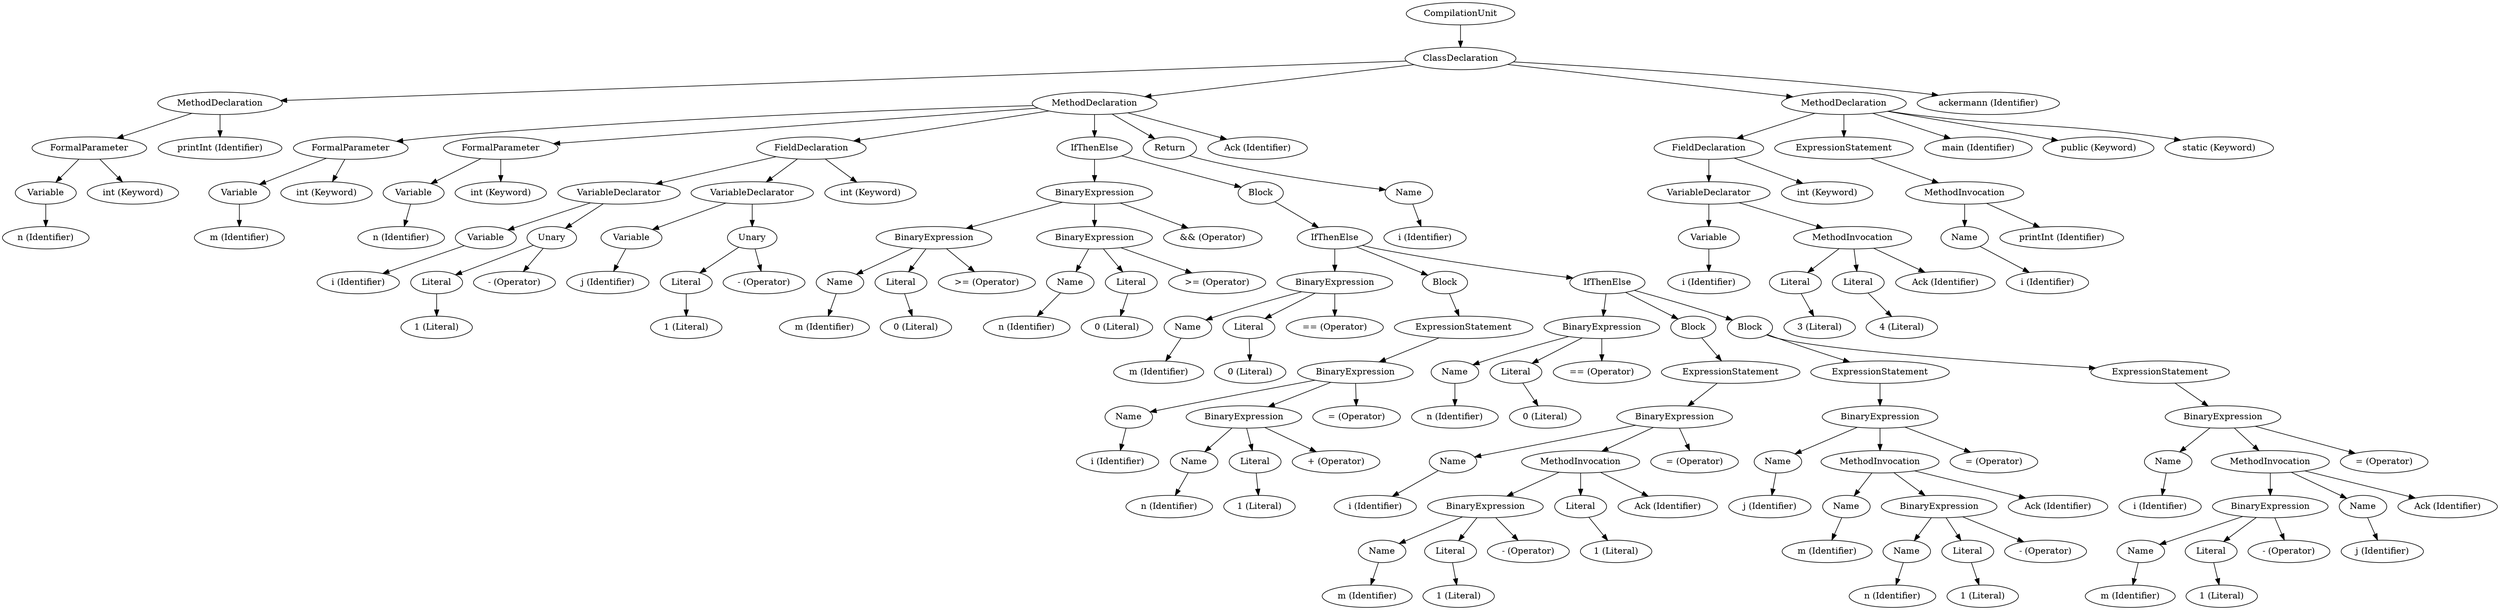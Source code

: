 digraph G {
	graph [bb="0,0,3320.2,972"];
	node [label="\N"];
	1	 [height=0.5,
		label=Variable,
		pos="55.895,666",
		width=1.1374];
	2	 [height=0.5,
		label="n (Identifier)",
		pos="55.895,594",
		width=1.5526];
	1 -> 2	 [pos="e,55.895,612.41 55.895,647.83 55.895,640.13 55.895,630.97 55.895,622.42"];
	3	 [height=0.5,
		label=FormalParameter,
		pos="145.9,738",
		width=2.022];
	3 -> 1	 [pos="e,75.639,681.8 124.11,720.57 111.99,710.88 96.776,698.7 83.793,688.32"];
	4	 [height=0.5,
		label="int (Keyword)",
		pos="175.9,666",
		width=1.6971];
	3 -> 4	 [pos="e,168.43,683.91 153.47,719.83 156.83,711.75 160.86,702.08 164.58,693.17"];
	5	 [height=0.5,
		label=MethodDeclaration,
		pos="314.9,810",
		width=2.2026];
	5 -> 3	 [pos="e,182.72,753.69 277.39,794.02 252.27,783.32 219.03,769.16 192.26,757.75"];
	6	 [height=0.5,
		label="printInt (Identifier)",
		pos="314.9,738",
		width=2.1665];
	5 -> 6	 [pos="e,314.9,756.41 314.9,791.83 314.9,784.13 314.9,774.97 314.9,766.42"];
	7	 [height=0.5,
		label=Variable,
		pos="325.9,666",
		width=1.1374];
	8	 [height=0.5,
		label="m (Identifier)",
		pos="325.9,594",
		width=1.6429];
	7 -> 8	 [pos="e,325.9,612.41 325.9,647.83 325.9,640.13 325.9,630.97 325.9,622.42"];
	9	 [height=0.5,
		label=FormalParameter,
		pos="483.9,738",
		width=2.022];
	9 -> 7	 [pos="e,354.53,679.05 448.83,722.02 423.57,710.51 389.52,694.99 363.66,683.21"];
	10	 [height=0.5,
		label="int (Keyword)",
		pos="445.9,666",
		width=1.6971];
	9 -> 10	 [pos="e,455.35,683.91 474.31,719.83 470,711.67 464.83,701.87 460.08,692.88"];
	11	 [height=0.5,
		label=Variable,
		pos="565.9,666",
		width=1.1374];
	12	 [height=0.5,
		label="n (Identifier)",
		pos="546.9,594",
		width=1.5526];
	11 -> 12	 [pos="e,551.75,612.41 561.1,647.83 559.05,640.05 556.6,630.77 554.32,622.13"];
	13	 [height=0.5,
		label=FormalParameter,
		pos="685.9,738",
		width=2.022];
	13 -> 11	 [pos="e,590.32,680.66 658.06,721.3 640.45,710.73 617.59,697.02 599.04,685.89"];
	14	 [height=0.5,
		label="int (Keyword)",
		pos="685.9,666",
		width=1.6971];
	13 -> 14	 [pos="e,685.9,684.41 685.9,719.83 685.9,712.13 685.9,702.97 685.9,694.42"];
	15	 [height=0.5,
		label=Variable,
		pos="661.9,594",
		width=1.1374];
	16	 [height=0.5,
		label="i (Identifier)",
		pos="486.9,522",
		width=1.4985];
	15 -> 16	 [pos="e,521.08,536.06 631.81,581.62 603.91,570.14 562.08,552.93 530.51,539.95"];
	17	 [height=0.5,
		label=Literal,
		pos="592.9,522",
		width=0.95686];
	18	 [height=0.5,
		label="1 (Literal)",
		pos="592.9,450",
		width=1.2999];
	17 -> 18	 [pos="e,592.9,468.41 592.9,503.83 592.9,496.13 592.9,486.97 592.9,478.42"];
	19	 [height=0.5,
		label=Unary,
		pos="752.9,594",
		width=0.9027];
	19 -> 17	 [pos="e,619.19,533.83 727.54,582.59 700.83,570.57 658.54,551.54 628.48,538.02"];
	20	 [height=0.5,
		label="- (Operator)",
		pos="698.9,522",
		width=1.4804];
	19 -> 20	 [pos="e,712.1,539.61 740.37,577.3 733.82,568.56 725.65,557.67 718.29,547.86"];
	21	 [height=0.5,
		label=VariableDeclarator,
		pos="842.9,666",
		width=2.1665];
	21 -> 15	 [pos="e,692.42,606.14 803.62,650.38 773.51,638.4 732.1,621.93 701.83,609.88"];
	21 -> 19	 [pos="e,771.44,608.84 821.11,648.57 808.53,638.51 792.62,625.78 779.32,615.14"];
	22	 [height=0.5,
		label=Variable,
		pos="860.9,594",
		width=1.1374];
	23	 [height=0.5,
		label="j (Identifier)",
		pos="823.9,522",
		width=1.4985];
	22 -> 23	 [pos="e,833.06,539.84 851.75,576.2 847.52,567.98 842.42,558.04 837.73,548.93"];
	24	 [height=0.5,
		label=Literal,
		pos="929.9,522",
		width=0.95686];
	25	 [height=0.5,
		label="1 (Literal)",
		pos="929.9,450",
		width=1.2999];
	24 -> 25	 [pos="e,929.9,468.41 929.9,503.83 929.9,496.13 929.9,486.97 929.9,478.42"];
	26	 [height=0.5,
		label=Unary,
		pos="1016.9,594",
		width=0.9027];
	26 -> 24	 [pos="e,948.32,537.25 998.44,578.73 986.22,568.61 969.99,555.18 956.39,543.92"];
	27	 [height=0.5,
		label="- (Operator)",
		pos="1035.9,522",
		width=1.4804];
	26 -> 27	 [pos="e,1031,540.41 1021.7,575.83 1023.7,568.05 1026.2,558.77 1028.5,550.13"];
	28	 [height=0.5,
		label=VariableDeclarator,
		pos="1016.9,666",
		width=2.1665];
	28 -> 22	 [pos="e,889.28,607.1 981.89,649.84 957.11,638.41 923.93,623.09 898.58,611.39"];
	28 -> 26	 [pos="e,1016.9,612.41 1016.9,647.83 1016.9,640.13 1016.9,630.97 1016.9,622.42"];
	29	 [height=0.5,
		label=FieldDeclaration,
		pos="1095.9,738",
		width=1.9318];
	29 -> 21	 [pos="e,892.23,680.04 1048.9,724.63 1007.5,712.83 946.85,695.58 902.1,682.85"];
	29 -> 28	 [pos="e,1036.1,683.52 1076.8,720.57 1066.8,711.53 1054.6,700.33 1043.7,690.44"];
	30	 [height=0.5,
		label="int (Keyword)",
		pos="1173.9,666",
		width=1.6971];
	29 -> 30	 [pos="e,1155.2,683.27 1114.8,720.57 1124.6,711.46 1136.9,700.17 1147.7,690.22"];
	31	 [height=0.5,
		label=Name,
		pos="1139.9,522",
		width=0.9027];
	32	 [height=0.5,
		label="m (Identifier)",
		pos="1119.9,450",
		width=1.6429];
	31 -> 32	 [pos="e,1124.9,468.09 1135,504.2 1132.8,496.3 1130.1,486.81 1127.7,478"];
	33	 [height=0.5,
		label=Literal,
		pos="1224.9,522",
		width=0.95686];
	34	 [height=0.5,
		label="0 (Literal)",
		pos="1243.9,450",
		width=1.2999];
	33 -> 34	 [pos="e,1239.2,467.91 1229.7,503.83 1231.8,495.93 1234.3,486.49 1236.6,477.74"];
	35	 [height=0.5,
		label=BinaryExpression,
		pos="1270.9,594",
		width=2.0401];
	35 -> 31	 [pos="e,1163.3,534.85 1240.8,577.48 1220.3,566.2 1193.1,551.26 1172.1,539.73"];
	35 -> 33	 [pos="e,1235.8,539.1 1259.5,576.2 1254,567.62 1247.4,557.16 1241.3,547.73"];
	36	 [height=0.5,
		label=">= (Operator)",
		pos="1338.9,522",
		width=1.6971];
	35 -> 36	 [pos="e,1322.5,539.34 1287.7,576.2 1296.1,567.33 1306.4,556.46 1315.5,546.78"];
	37	 [height=0.5,
		label=Name,
		pos="1450.9,522",
		width=0.9027];
	38	 [height=0.5,
		label="n (Identifier)",
		pos="1385.9,450",
		width=1.5526];
	37 -> 38	 [pos="e,1401.7,467.53 1436.1,505.66 1428,496.6 1417.6,485.15 1408.5,474.99"];
	39	 [height=0.5,
		label=Literal,
		pos="1535.9,522",
		width=0.95686];
	40	 [height=0.5,
		label="0 (Literal)",
		pos="1506.9,450",
		width=1.2999];
	39 -> 40	 [pos="e,1514.1,467.84 1528.7,504.2 1525.5,496.07 1521.5,486.25 1517.9,477.22"];
	41	 [height=0.5,
		label=BinaryExpression,
		pos="1481.9,594",
		width=2.0401];
	41 -> 37	 [pos="e,1458.6,539.91 1474.1,575.83 1470.6,567.75 1466.4,558.08 1462.6,549.17"];
	41 -> 39	 [pos="e,1523.1,539.1 1495.2,576.2 1501.8,567.44 1509.8,556.73 1517,547.15"];
	42	 [height=0.5,
		label=">= (Operator)",
		pos="1649.9,522",
		width=1.6971];
	41 -> 42	 [pos="e,1615.1,536.9 1518.8,578.2 1544.4,567.2 1578.8,552.49 1605.9,540.87"];
	43	 [height=0.5,
		label=BinaryExpression,
		pos="1481.9,666",
		width=2.0401];
	43 -> 35	 [pos="e,1313.8,608.64 1438.9,651.34 1405.6,639.96 1359.1,624.11 1323.5,611.96"];
	43 -> 41	 [pos="e,1481.9,612.41 1481.9,647.83 1481.9,640.13 1481.9,630.97 1481.9,622.42"];
	44	 [height=0.5,
		label="&& (Operator)",
		pos="1637.9,594",
		width=1.8054];
	43 -> 44	 [pos="e,1604.4,609.44 1516.5,650.02 1539.8,639.29 1570.5,625.09 1595.3,613.67"];
	45	 [height=0.5,
		label=Name,
		pos="1603.9,450",
		width=0.9027];
	46	 [height=0.5,
		label="m (Identifier)",
		pos="1564.9,378",
		width=1.6429];
	45 -> 46	 [pos="e,1574.5,395.77 1594.5,432.57 1589.9,424.21 1584.4,414 1579.3,404.68"];
	47	 [height=0.5,
		label=Literal,
		pos="1688.9,450",
		width=0.95686];
	48	 [height=0.5,
		label="0 (Literal)",
		pos="1688.9,378",
		width=1.2999];
	47 -> 48	 [pos="e,1688.9,396.41 1688.9,431.83 1688.9,424.13 1688.9,414.97 1688.9,406.42"];
	49	 [height=0.5,
		label=BinaryExpression,
		pos="1802.9,522",
		width=2.0401];
	49 -> 45	 [pos="e,1629.5,461.34 1758.3,507.62 1726.7,497.2 1683.4,482.47 1645.9,468 1643.6,467.13 1641.3,466.22 1639,465.28"];
	49 -> 47	 [pos="e,1710.9,463.88 1776.2,505.12 1759.2,494.43 1737.3,480.57 1719.7,469.43"];
	50	 [height=0.5,
		label="== (Operator)",
		pos="1802.9,450",
		width=1.6971];
	49 -> 50	 [pos="e,1802.9,468.41 1802.9,503.83 1802.9,496.13 1802.9,486.97 1802.9,478.42"];
	51	 [height=0.5,
		label=Name,
		pos="1523.9,306",
		width=0.9027];
	52	 [height=0.5,
		label="i (Identifier)",
		pos="1503.9,234",
		width=1.4985];
	51 -> 52	 [pos="e,1508.9,252.09 1519,288.2 1516.8,280.3 1514.1,270.81 1511.7,262"];
	53	 [height=0.5,
		label=Name,
		pos="1607.9,234",
		width=0.9027];
	54	 [height=0.5,
		label="n (Identifier)",
		pos="1573.9,162",
		width=1.5526];
	53 -> 54	 [pos="e,1582.4,180.02 1599.7,216.57 1595.8,208.35 1591.1,198.36 1586.7,189.18"];
	55	 [height=0.5,
		label=Literal,
		pos="1692.9,234",
		width=0.95686];
	56	 [height=0.5,
		label="1 (Literal)",
		pos="1694.9,162",
		width=1.2999];
	55 -> 56	 [pos="e,1694.4,180.41 1693.4,215.83 1693.6,208.13 1693.9,198.97 1694.1,190.42"];
	57	 [height=0.5,
		label=BinaryExpression,
		pos="1679.9,306",
		width=2.0401];
	57 -> 53	 [pos="e,1624,250.12 1662.1,288.2 1652.8,278.91 1641.3,267.42 1631.3,257.42"];
	57 -> 55	 [pos="e,1689.6,252.41 1683.2,287.83 1684.6,280.13 1686.2,270.97 1687.8,262.42"];
	58	 [height=0.5,
		label="+ (Operator)",
		pos="1800.9,234",
		width=1.5526];
	57 -> 58	 [pos="e,1774.2,249.87 1708,289.3 1725.1,279.09 1747.2,265.94 1765.6,255.02"];
	59	 [height=0.5,
		label=BinaryExpression,
		pos="1826.9,378",
		width=2.0401];
	59 -> 51	 [pos="e,1553.8,313.32 1773.7,365.56 1727.2,354.68 1658.1,338.41 1597.9,324 1586.8,321.34 1574.7,318.42 1563.6,315.72"];
	59 -> 57	 [pos="e,1712.8,322.1 1793.9,361.84 1772.6,351.42 1744.8,337.77 1721.9,326.58"];
	60	 [height=0.5,
		label="= (Operator)",
		pos="1826.9,306",
		width=1.5526];
	59 -> 60	 [pos="e,1826.9,324.41 1826.9,359.83 1826.9,352.13 1826.9,342.97 1826.9,334.42"];
	61	 [height=0.5,
		label=ExpressionStatement,
		pos="1966.9,450",
		width=2.3651];
	61 -> 59	 [pos="e,1858.7,394.36 1934.4,433.3 1914.6,423.1 1889,409.95 1867.8,399.04"];
	62	 [height=0.5,
		label=Block,
		pos="1946.9,522",
		width=0.88464];
	62 -> 61	 [pos="e,1961.9,468.09 1951.8,504.2 1954,496.3 1956.7,486.81 1959.1,478"];
	63	 [height=0.5,
		label=Name,
		pos="1953.9,378",
		width=0.9027];
	64	 [height=0.5,
		label="n (Identifier)",
		pos="1956.9,306",
		width=1.5526];
	63 -> 64	 [pos="e,1956.1,324.41 1954.7,359.83 1955,352.13 1955.4,342.97 1955.7,334.42"];
	65	 [height=0.5,
		label=Literal,
		pos="2038.9,378",
		width=0.95686];
	66	 [height=0.5,
		label="0 (Literal)",
		pos="2077.9,306",
		width=1.2999];
	65 -> 66	 [pos="e,2068.3,323.77 2048.3,360.57 2052.9,352.21 2058.4,342 2063.4,332.68"];
	67	 [height=0.5,
		label=BinaryExpression,
		pos="2143.9,450",
		width=2.0401];
	67 -> 63	 [pos="e,1979.6,389.27 2101.6,435.25 2071.8,424.73 2031.2,410.01 1995.9,396 1993.7,395.11 1991.4,394.18 1989,393.23"];
	67 -> 65	 [pos="e,2060.1,392.51 2119,432.94 2103.9,422.55 2084.4,409.23 2068.5,398.3"];
	68	 [height=0.5,
		label="== (Operator)",
		pos="2152.9,378",
		width=1.6971];
	67 -> 68	 [pos="e,2150.6,396.41 2146.2,431.83 2147.1,424.13 2148.3,414.97 2149.3,406.42"];
	69	 [height=0.5,
		label=Name,
		pos="1928.9,234",
		width=0.9027];
	70	 [height=0.5,
		label="i (Identifier)",
		pos="1815.9,162",
		width=1.4985];
	69 -> 70	 [pos="e,1841.3,178.18 1907.4,220.29 1891.1,209.93 1868.5,195.52 1849.8,183.62"];
	71	 [height=0.5,
		label=Name,
		pos="1816.9,90",
		width=0.9027];
	72	 [height=0.5,
		label="m (Identifier)",
		pos="1797.9,18",
		width=1.6429];
	71 -> 72	 [pos="e,1802.8,36.413 1812.1,71.831 1810,64.046 1807.6,54.773 1805.3,46.135"];
	73	 [height=0.5,
		label=Literal,
		pos="1911.9,90",
		width=0.95686];
	74	 [height=0.5,
		label="1 (Literal)",
		pos="1921.9,18",
		width=1.2999];
	73 -> 74	 [pos="e,1919.3,36.413 1914.4,71.831 1915.5,64.131 1916.8,54.974 1917.9,46.417"];
	75	 [height=0.5,
		label=BinaryExpression,
		pos="1960.9,162",
		width=2.0401];
	75 -> 71	 [pos="e,1841.4,102.24 1928.2,145.66 1905,134.07 1874,118.54 1850.6,106.84"];
	75 -> 73	 [pos="e,1923.5,107.1 1948.8,144.2 1942.9,135.53 1935.7,124.95 1929.2,115.44"];
	76	 [height=0.5,
		label="- (Operator)",
		pos="2017.9,90",
		width=1.4804];
	75 -> 76	 [pos="e,2004,107.59 1975,144.2 1981.8,135.57 1990.2,125.04 1997.7,115.57"];
	77	 [height=0.5,
		label=Literal,
		pos="2086.9,162",
		width=0.95686];
	78	 [height=0.5,
		label="1 (Literal)",
		pos="2135.9,90",
		width=1.2999];
	77 -> 78	 [pos="e,2124,107.44 2098.5,144.94 2104.4,136.28 2111.7,125.57 2118.3,115.92"];
	79	 [height=0.5,
		label=MethodInvocation,
		pos="2086.9,234",
		width=2.1123];
	79 -> 75	 [pos="e,1990,178.61 2057.7,217.3 2040.2,207.3 2017.8,194.49 1998.9,183.71"];
	79 -> 77	 [pos="e,2086.9,180.41 2086.9,215.83 2086.9,208.13 2086.9,198.97 2086.9,190.42"];
	80	 [height=0.5,
		label="Ack (Identifier)",
		pos="2205.9,162",
		width=1.8415];
	79 -> 80	 [pos="e,2178.6,178.53 2114.8,217.12 2131.2,207.21 2152.1,194.57 2169.7,183.9"];
	81	 [height=0.5,
		label=BinaryExpression,
		pos="2221.9,306",
		width=2.0401];
	81 -> 69	 [pos="e,1958.7,241.36 2169.9,293.25 2125.3,282.32 2059.4,266.14 2001.9,252 1991.1,249.35 1979.5,246.48 1968.7,243.83"];
	81 -> 79	 [pos="e,2118.2,250.69 2190.9,289.48 2172,279.4 2147.7,266.4 2127.3,255.52"];
	82	 [height=0.5,
		label="= (Operator)",
		pos="2236.9,234",
		width=1.5526];
	81 -> 82	 [pos="e,2233.1,252.41 2225.7,287.83 2227.3,280.13 2229.2,270.97 2231,262.42"];
	83	 [height=0.5,
		label=ExpressionStatement,
		pos="2316.9,378",
		width=2.3651];
	83 -> 81	 [pos="e,2244.7,323.27 2293.9,360.57 2281.5,351.2 2266.1,339.51 2252.7,329.36"];
	84	 [height=0.5,
		label=Block,
		pos="2266.9,450",
		width=0.88464];
	84 -> 83	 [pos="e,2304.4,395.95 2278.7,432.94 2284.7,424.4 2292,413.89 2298.6,404.35"];
	85	 [height=0.5,
		label=Name,
		pos="2370.9,234",
		width=0.9027];
	86	 [height=0.5,
		label="j (Identifier)",
		pos="2343.9,162",
		width=1.4985];
	85 -> 86	 [pos="e,2350.7,180.09 2364.2,216.2 2361.2,208.21 2357.6,198.6 2354.3,189.71"];
	87	 [height=0.5,
		label=Name,
		pos="2447.9,162",
		width=0.9027];
	88	 [height=0.5,
		label="m (Identifier)",
		pos="2416.9,90",
		width=1.6429];
	87 -> 88	 [pos="e,2424.7,108.09 2440.2,144.2 2436.8,136.13 2432.6,126.4 2428.7,117.42"];
	89	 [height=0.5,
		label=Name,
		pos="2526.9,90",
		width=0.9027];
	90	 [height=0.5,
		label="n (Identifier)",
		pos="2508.9,18",
		width=1.5526];
	89 -> 90	 [pos="e,2513.5,36.413 2522.4,71.831 2520.4,64.046 2518.1,54.773 2515.9,46.135"];
	91	 [height=0.5,
		label=Literal,
		pos="2611.9,90",
		width=0.95686];
	92	 [height=0.5,
		label="1 (Literal)",
		pos="2629.9,18",
		width=1.2999];
	91 -> 92	 [pos="e,2625.3,36.413 2616.4,71.831 2618.4,64.046 2620.7,54.773 2622.9,46.135"];
	93	 [height=0.5,
		label=BinaryExpression,
		pos="2571.9,162",
		width=2.0401];
	93 -> 89	 [pos="e,2537.6,107.1 2560.8,144.2 2555.4,135.62 2548.9,125.16 2543,115.73"];
	93 -> 91	 [pos="e,2602.2,107.42 2582,143.83 2586.6,135.46 2592.2,125.36 2597.3,116.19"];
	94	 [height=0.5,
		label="- (Operator)",
		pos="2717.9,90",
		width=1.4804];
	93 -> 94	 [pos="e,2687.7,104.88 2604.7,145.84 2626.5,135.06 2655.4,120.81 2678.5,109.41"];
	95	 [height=0.5,
		label=MethodInvocation,
		pos="2504.9,234",
		width=2.1123];
	95 -> 87	 [pos="e,2461,178.61 2490.8,216.2 2483.8,207.31 2475.1,196.41 2467.5,186.73"];
	95 -> 93	 [pos="e,2555.5,179.59 2521.5,216.2 2529.7,207.4 2539.7,196.62 2548.6,187"];
	96	 [height=0.5,
		label="Ack (Identifier)",
		pos="2729.9,162",
		width=1.8415];
	95 -> 96	 [pos="e,2687,175.73 2550.2,219.52 2586.8,207.79 2638.5,191.26 2677,178.93"];
	97	 [height=0.5,
		label=BinaryExpression,
		pos="2504.9,306",
		width=2.0401];
	97 -> 85	 [pos="e,2394.4,246.63 2474.2,289.48 2453,278.13 2425,263.07 2403.5,251.51"];
	97 -> 95	 [pos="e,2504.9,252.41 2504.9,287.83 2504.9,280.13 2504.9,270.97 2504.9,262.42"];
	98	 [height=0.5,
		label="= (Operator)",
		pos="2654.9,234",
		width=1.5526];
	97 -> 98	 [pos="e,2623.6,249 2538.6,289.84 2561.1,279.04 2590.8,264.78 2614.5,253.38"];
	99	 [height=0.5,
		label=ExpressionStatement,
		pos="2504.9,378",
		width=2.3651];
	99 -> 97	 [pos="e,2504.9,324.41 2504.9,359.83 2504.9,352.13 2504.9,342.97 2504.9,334.42"];
	100	 [height=0.5,
		label=Name,
		pos="2876.9,234",
		width=0.9027];
	101	 [height=0.5,
		label="i (Identifier)",
		pos="2867.9,162",
		width=1.4985];
	100 -> 101	 [pos="e,2870.2,180.41 2874.6,215.83 2873.7,208.13 2872.5,198.97 2871.4,190.42"];
	102	 [height=0.5,
		label=Name,
		pos="2841.9,90",
		width=0.9027];
	103	 [height=0.5,
		label="m (Identifier)",
		pos="2826.9,18",
		width=1.6429];
	102 -> 103	 [pos="e,2830.7,36.413 2838.1,71.831 2836.5,64.131 2834.6,54.974 2832.8,46.417"];
	104	 [height=0.5,
		label=Literal,
		pos="2936.9,90",
		width=0.95686];
	105	 [height=0.5,
		label="1 (Literal)",
		pos="2950.9,18",
		width=1.2999];
	104 -> 105	 [pos="e,2947.3,36.413 2940.4,71.831 2941.9,64.131 2943.7,54.974 2945.4,46.417"];
	106	 [height=0.5,
		label=BinaryExpression,
		pos="3012.9,162",
		width=2.0401];
	106 -> 102	 [pos="e,2867.8,100.91 2975.8,146.38 2946.5,134.04 2905.9,116.94 2877.1,104.82"];
	106 -> 104	 [pos="e,2953.6,105.8 2994.5,144.57 2984.5,135.06 2971.9,123.17 2961.1,112.91"];
	107	 [height=0.5,
		label="- (Operator)",
		pos="3042.9,90",
		width=1.4804];
	106 -> 107	 [pos="e,3035.4,107.91 3020.5,143.83 3023.8,135.75 3027.9,126.08 3031.6,117.17"];
	108	 [height=0.5,
		label=Name,
		pos="3136.9,162",
		width=0.9027];
	109	 [height=0.5,
		label="j (Identifier)",
		pos="3167.9,90",
		width=1.4985];
	108 -> 109	 [pos="e,3160.2,107.84 3144.6,144.2 3148.1,136.07 3152.3,126.25 3156.2,117.22"];
	110	 [height=0.5,
		label=MethodInvocation,
		pos="3012.9,234",
		width=2.1123];
	110 -> 106	 [pos="e,3012.9,180.41 3012.9,215.83 3012.9,208.13 3012.9,198.97 3012.9,190.42"];
	110 -> 108	 [pos="e,3114.1,175.25 3041.7,217.3 3060.7,206.26 3085.6,191.77 3105.2,180.39"];
	111	 [height=0.5,
		label="Ack (Identifier)",
		pos="3253.9,162",
		width=1.8415];
	110 -> 111	 [pos="e,3209.1,175.38 3060.2,219.86 3100.2,207.92 3157.5,190.81 3199.4,178.29"];
	112	 [height=0.5,
		label=BinaryExpression,
		pos="2948.9,306",
		width=2.0401];
	112 -> 100	 [pos="e,2893,250.12 2931.1,288.2 2921.8,278.91 2910.3,267.42 2900.3,257.42"];
	112 -> 110	 [pos="e,2997,251.84 2964.7,288.2 2972.4,279.55 2981.8,268.99 2990.2,259.5"];
	113	 [height=0.5,
		label="= (Operator)",
		pos="3162.9,234",
		width=1.5526];
	112 -> 113	 [pos="e,3124,247.1 2992.2,291.43 3027.6,279.51 3077.7,262.66 3114.5,250.3"];
	114	 [height=0.5,
		label=ExpressionStatement,
		pos="2861.9,378",
		width=2.3651];
	114 -> 112	 [pos="e,2927.9,323.34 2883.4,360.2 2894.4,351.07 2908,339.81 2920,329.93"];
	115	 [height=0.5,
		label=Block,
		pos="2348.9,450",
		width=0.88464];
	115 -> 99	 [pos="e,2469.3,394.44 2373.6,438.59 2396.8,427.9 2431.9,411.68 2460,398.71"];
	115 -> 114	 [pos="e,2781.7,384.26 2373.2,437.92 2378.6,435.64 2384.3,433.5 2389.9,432 2459.7,413.16 2655,394.81 2771.4,385.11"];
	116	 [height=0.5,
		label=IfThenElse,
		pos="2149.9,522",
		width=1.3902];
	116 -> 67	 [pos="e,2145.4,468.41 2148.4,503.83 2147.7,496.13 2147,486.97 2146.3,478.42"];
	116 -> 84	 [pos="e,2245.1,463.41 2175.3,506.38 2193.3,495.31 2217.5,480.41 2236.5,468.71"];
	116 -> 115	 [pos="e,2323.9,461.38 2187.6,510.12 2219.8,499.72 2267.2,483.84 2307.9,468 2310.1,467.14 2312.4,466.24 2314.6,465.3"];
	117	 [height=0.5,
		label=IfThenElse,
		pos="1802.9,594",
		width=1.3902];
	117 -> 49	 [pos="e,1802.9,540.41 1802.9,575.83 1802.9,568.13 1802.9,558.97 1802.9,550.42"];
	117 -> 62	 [pos="e,1922.7,534.1 1832.4,579.26 1856,567.44 1889.2,550.85 1913.7,538.57"];
	117 -> 116	 [pos="e,2103.7,529.05 1840.2,581.94 1847.3,579.82 1854.8,577.74 1861.9,576 1941.6,556.44 2035.2,540.09 2093.6,530.67"];
	118	 [height=0.5,
		label=Block,
		pos="1703.9,666",
		width=0.88464];
	118 -> 117	 [pos="e,1780.6,610.21 1723.5,651.78 1737.3,641.68 1756.3,627.92 1772.1,616.36"];
	119	 [height=0.5,
		label=IfThenElse,
		pos="1481.9,738",
		width=1.3902];
	119 -> 43	 [pos="e,1481.9,684.41 1481.9,719.83 1481.9,712.13 1481.9,702.97 1481.9,694.42"];
	119 -> 118	 [pos="e,1676.2,674.99 1519.3,725.87 1560.3,712.58 1625.6,691.38 1666.6,678.1"];
	120	 [height=0.5,
		label=Name,
		pos="1904.9,666",
		width=0.9027];
	121	 [height=0.5,
		label="i (Identifier)",
		pos="1924.9,594",
		width=1.4985];
	120 -> 121	 [pos="e,1919.9,612.09 1909.8,648.2 1912,640.3 1914.7,630.81 1917.1,622"];
	122	 [height=0.5,
		label=Return,
		pos="1583.9,738",
		width=0.95686];
	122 -> 120	 [pos="e,1873.3,670.11 1610.1,726.29 1615.9,723.99 1622,721.75 1627.9,720 1709.7,695.55 1808.5,679.36 1863.2,671.52"];
	123	 [height=0.5,
		label=MethodDeclaration,
		pos="1481.9,810",
		width=2.2026];
	123 -> 9	 [pos="e,544.19,748.1 1403.3,807.47 1249.5,802.02 897.96,787.04 603.9,756 587.76,754.3 570.47,751.99 554.19,749.6"];
	123 -> 13	 [pos="e,754.27,744.18 1408.1,803.32 1258,789.75 918.64,759.05 764.59,745.12"];
	123 -> 29	 [pos="e,1152.6,748.57 1420.3,798.51 1349.9,785.37 1235,763.94 1162.5,750.42"];
	123 -> 119	 [pos="e,1481.9,756.41 1481.9,791.83 1481.9,784.13 1481.9,774.97 1481.9,766.42"];
	123 -> 122	 [pos="e,1563.1,752.67 1506.3,792.75 1520.8,782.53 1539.3,769.51 1554.5,758.72"];
	124	 [height=0.5,
		label="Ack (Identifier)",
		pos="1702.9,738",
		width=1.8415];
	123 -> 124	 [pos="e,1660.4,751.84 1527.4,795.17 1563.3,783.49 1613.2,767.21 1650.7,755"];
	125	 [height=0.5,
		label=Variable,
		pos="2282.9,594",
		width=1.1374];
	126	 [height=0.5,
		label="i (Identifier)",
		pos="2282.9,522",
		width=1.4985];
	125 -> 126	 [pos="e,2282.9,540.41 2282.9,575.83 2282.9,568.13 2282.9,558.97 2282.9,550.42"];
	127	 [height=0.5,
		label=Literal,
		pos="2414.9,522",
		width=0.95686];
	128	 [height=0.5,
		label="3 (Literal)",
		pos="2445.9,450",
		width=1.2999];
	127 -> 128	 [pos="e,2438.2,467.84 2422.6,504.2 2426.1,496.07 2430.3,486.25 2434.2,477.22"];
	129	 [height=0.5,
		label=Literal,
		pos="2501.9,522",
		width=0.95686];
	130	 [height=0.5,
		label="4 (Literal)",
		pos="2557.9,450",
		width=1.2999];
	129 -> 130	 [pos="e,2544.2,467.61 2514.9,505.3 2521.7,496.47 2530.3,485.45 2538,475.57"];
	131	 [height=0.5,
		label=MethodInvocation,
		pos="2439.9,594",
		width=2.1123];
	131 -> 127	 [pos="e,2421.1,539.91 2433.6,575.83 2430.8,567.84 2427.5,558.28 2424.4,549.45"];
	131 -> 129	 [pos="e,2487.6,538.61 2455.2,576.2 2463,567.22 2472.5,556.19 2480.9,546.43"];
	132	 [height=0.5,
		label="Ack (Identifier)",
		pos="2620.9,522",
		width=1.8415];
	131 -> 132	 [pos="e,2583.2,536.98 2479.2,578.38 2506.9,567.34 2544.2,552.5 2573.6,540.81"];
	133	 [height=0.5,
		label=VariableDeclarator,
		pos="2282.9,666",
		width=2.1665];
	133 -> 125	 [pos="e,2282.9,612.41 2282.9,647.83 2282.9,640.13 2282.9,630.97 2282.9,622.42"];
	133 -> 131	 [pos="e,2404.8,610.1 2318.1,649.84 2341.1,639.33 2371.1,625.53 2395.7,614.28"];
	134	 [height=0.5,
		label=FieldDeclaration,
		pos="2282.9,738",
		width=1.9318];
	134 -> 133	 [pos="e,2282.9,684.41 2282.9,719.83 2282.9,712.13 2282.9,702.97 2282.9,694.42"];
	135	 [height=0.5,
		label="int (Keyword)",
		pos="2439.9,666",
		width=1.6971];
	134 -> 135	 [pos="e,2406.9,681.15 2317.3,722.2 2341,711.37 2372.4,696.94 2397.6,685.41"];
	136	 [height=0.5,
		label=Name,
		pos="2688.9,594",
		width=0.9027];
	137	 [height=0.5,
		label="i (Identifier)",
		pos="2758.9,522",
		width=1.4985];
	136 -> 137	 [pos="e,2742.2,539.19 2704.4,578.02 2713.4,568.75 2725,556.89 2735.1,546.47"];
	138	 [height=0.5,
		label=MethodInvocation,
		pos="2688.9,666",
		width=2.1123];
	138 -> 136	 [pos="e,2688.9,612.41 2688.9,647.83 2688.9,640.13 2688.9,630.97 2688.9,622.42"];
	139	 [height=0.5,
		label="printInt (Identifier)",
		pos="2816.9,594",
		width=2.1665];
	138 -> 139	 [pos="e,2786.9,610.86 2718.6,649.3 2736.3,639.33 2759,626.56 2778.1,615.8"];
	140	 [height=0.5,
		label=ExpressionStatement,
		pos="2455.9,738",
		width=2.3651];
	140 -> 138	 [pos="e,2642.3,680.41 2504.2,723.08 2541.5,711.54 2593.3,695.53 2632.6,683.4"];
	141	 [height=0.5,
		label=MethodDeclaration,
		pos="2455.9,810",
		width=2.2026];
	141 -> 134	 [pos="e,2319.7,753.32 2417.5,794.02 2391.4,783.16 2356.8,768.74 2329.1,757.25"];
	141 -> 140	 [pos="e,2455.9,756.41 2455.9,791.83 2455.9,784.13 2455.9,774.97 2455.9,766.42"];
	142	 [height=0.5,
		label="main (Identifier)",
		pos="2628.9,738",
		width=1.9318];
	141 -> 142	 [pos="e,2592.1,753.32 2494.3,794.02 2520.4,783.16 2555,768.74 2582.6,757.25"];
	143	 [height=0.5,
		label="public (Keyword)",
		pos="2789.9,738",
		width=2.0401];
	141 -> 143	 [pos="e,2735.2,750.04 2514,797.64 2565.1,786.75 2641.4,770.42 2707.9,756 2713.6,754.77 2719.4,753.49 2725.3,752.21"];
	144	 [height=0.5,
		label="static (Keyword)",
		pos="2951.9,738",
		width=1.9498];
	141 -> 144	 [pos="e,2900.8,750.38 2513,797.51 2523.3,795.5 2533.9,793.57 2543.9,792 2688.8,769.28 2727.2,780.13 2871.9,756 2878.1,754.97 2884.5,753.76 \
2890.9,752.47"];
	145	 [height=0.5,
		label=ClassDeclaration,
		pos="1959.9,882",
		width=1.9679];
	145 -> 5	 [pos="e,392.98,813.42 1890,878.94 1626.7,867.42 695.1,826.64 403.09,813.86"];
	145 -> 123	 [pos="e,1548.3,820 1898.9,872.81 1812.1,859.73 1653,835.77 1558.4,821.52"];
	145 -> 141	 [pos="e,2388.9,819.72 2021.7,873.03 2112.1,859.9 2280.4,835.48 2378.8,821.2"];
	146	 [height=0.5,
		label="ackermann (Identifier)",
		pos="2643.9,810",
		width=2.5276];
	145 -> 146	 [pos="e,2578.7,822.57 2028.9,877.55 2138.4,870.05 2358.5,853.21 2543.9,828 2551.9,826.91 2560.3,825.63 2568.6,824.27"];
	147	 [height=0.5,
		label=CompilationUnit,
		pos="1959.9,954",
		width=1.9679];
	147 -> 145	 [pos="e,1959.9,900.41 1959.9,935.83 1959.9,928.13 1959.9,918.97 1959.9,910.42"];
}
